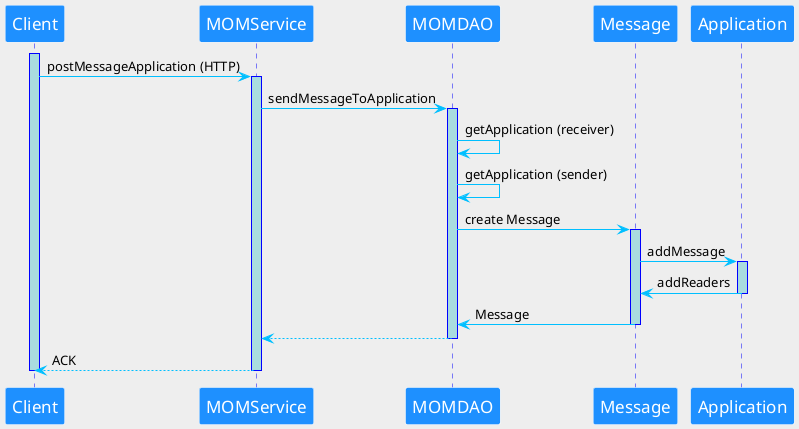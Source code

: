 @startuml Diagramme_Interaction-postMessageApplication

skinparam backgroundColor #EEEEEE

skinparam sequence {
ArrowColor DeepSkyBlue
ActorBorderColor DeepSkyBlue
LifeLineBorderColor blue
LifeLineBackgroundColor #A9DCDF

ParticipantBorderColor white
ParticipantBackgroundColor DodgerBlue
ParticipantFontName Impact
ParticipantFontSize 17
ParticipantFontColor white
}

participant Client
activate Client
Client -> MOMService: postMessageApplication (HTTP)
activate MOMService

MOMService -> MOMDAO: sendMessageToApplication
activate MOMDAO

MOMDAO -> MOMDAO: getApplication (receiver)
MOMDAO -> MOMDAO: getApplication (sender)

MOMDAO -> Message: create Message
activate Message

Message -> Application: addMessage
activate Application

Application -> Message: addReaders
deactivate Application

Message -> MOMDAO: Message
deactivate Message


deactivate Application
MOMDAO --> MOMService
deactivate MOMDAO
MOMService --> Client: ACK
deactivate MOMService
deactivate Client


@enduml

'alt successful case
'else something
'end